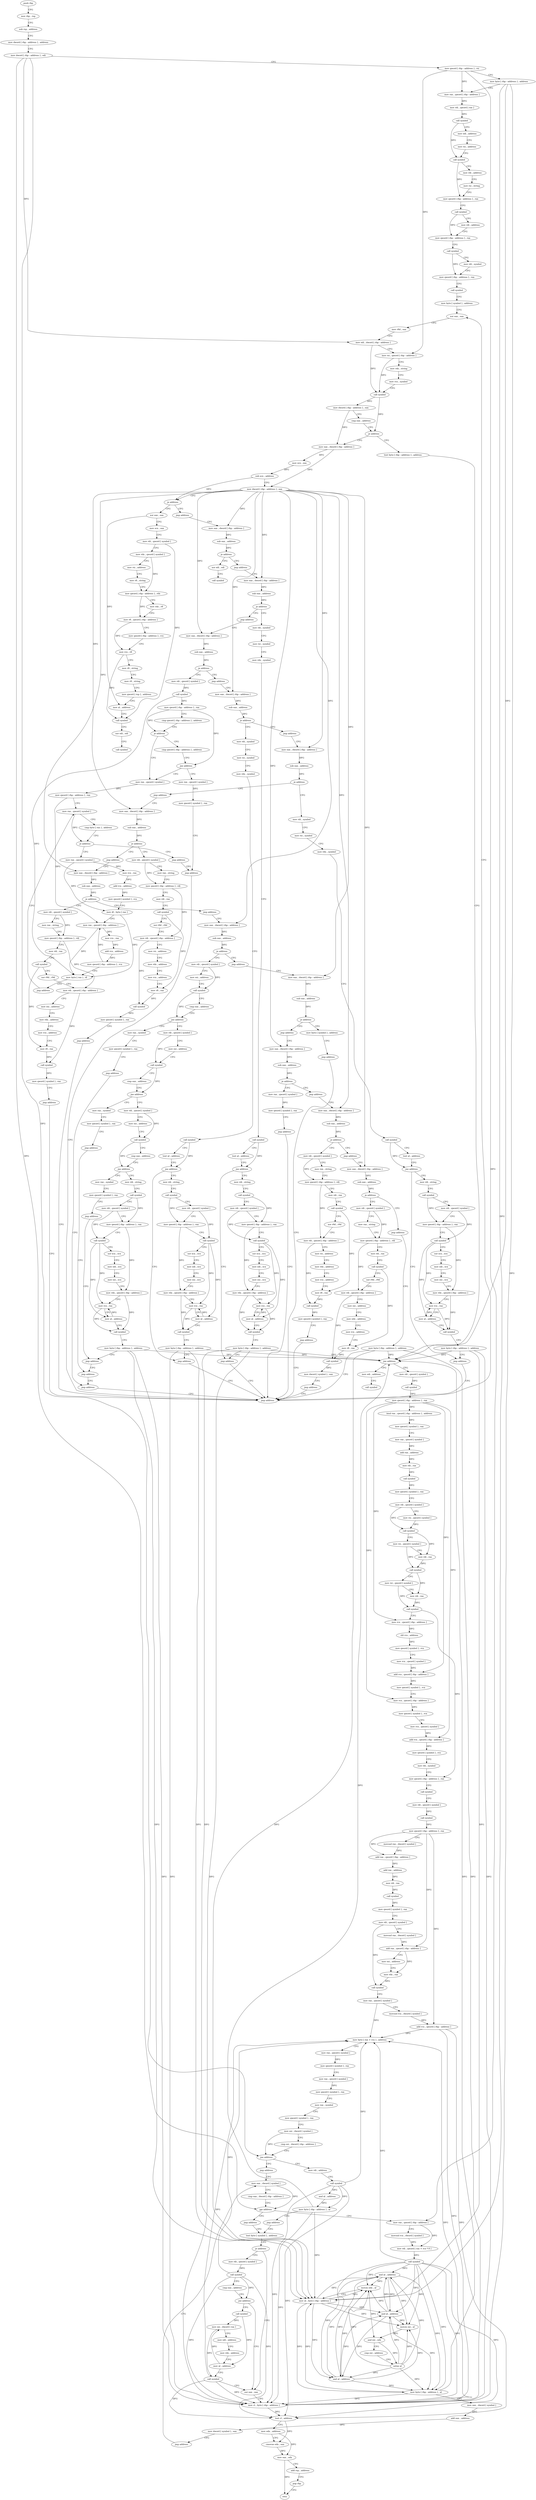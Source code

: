 digraph "func" {
"4202304" [label = "push rbp" ]
"4202305" [label = "mov rbp , rsp" ]
"4202308" [label = "sub rsp , address" ]
"4202315" [label = "mov dword [ rbp - address ] , address" ]
"4202322" [label = "mov dword [ rbp - address ] , edi" ]
"4202325" [label = "mov qword [ rbp - address ] , rsi" ]
"4202329" [label = "mov byte [ rbp - address ] , address" ]
"4202333" [label = "mov rax , qword [ rbp - address ]" ]
"4202337" [label = "mov rdi , qword [ rax ]" ]
"4202340" [label = "call symbol" ]
"4202345" [label = "mov edi , address" ]
"4202350" [label = "mov rsi , address" ]
"4202360" [label = "call symbol" ]
"4202365" [label = "mov rdi , address" ]
"4202375" [label = "mov rsi , string" ]
"4202385" [label = "mov qword [ rbp - address ] , rax" ]
"4202389" [label = "call symbol" ]
"4202394" [label = "mov rdi , address" ]
"4202404" [label = "mov qword [ rbp - address ] , rax" ]
"4202408" [label = "call symbol" ]
"4202413" [label = "mov rdi , symbol" ]
"4202423" [label = "mov qword [ rbp - address ] , rax" ]
"4202427" [label = "call symbol" ]
"4202432" [label = "mov byte [ symbol ] , address" ]
"4202440" [label = "xor eax , eax" ]
"4203907" [label = "test byte [ rbp - address ] , address" ]
"4203911" [label = "jne address" ]
"4203927" [label = "mov rdi , qword [ symbol ]" ]
"4203917" [label = "mov edi , address" ]
"4202489" [label = "mov eax , dword [ rbp - address ]" ]
"4202492" [label = "mov ecx , eax" ]
"4202494" [label = "sub ecx , address" ]
"4202500" [label = "mov dword [ rbp - address ] , eax" ]
"4202503" [label = "je address" ]
"4203789" [label = "xor eax , eax" ]
"4202509" [label = "jmp address" ]
"4203935" [label = "call symbol" ]
"4203940" [label = "mov qword [ rbp - address ] , rax" ]
"4203944" [label = "imul rax , qword [ rbp - address ] , address" ]
"4203952" [label = "mov qword [ symbol ] , rax" ]
"4203960" [label = "mov rax , qword [ symbol ]" ]
"4203968" [label = "add rax , address" ]
"4203974" [label = "mov rdi , rax" ]
"4203977" [label = "call symbol" ]
"4203982" [label = "mov qword [ symbol ] , rax" ]
"4203990" [label = "mov rdi , qword [ symbol ]" ]
"4203998" [label = "mov rsi , qword [ symbol ]" ]
"4204006" [label = "call symbol" ]
"4204011" [label = "mov rsi , qword [ symbol ]" ]
"4204019" [label = "mov rdi , rax" ]
"4204022" [label = "call symbol" ]
"4204027" [label = "mov rsi , qword [ symbol ]" ]
"4204035" [label = "mov rdi , rax" ]
"4204038" [label = "call symbol" ]
"4204043" [label = "mov rcx , qword [ rbp - address ]" ]
"4204047" [label = "shl rcx , address" ]
"4204051" [label = "mov qword [ symbol ] , rcx" ]
"4204059" [label = "mov rcx , qword [ symbol ]" ]
"4204067" [label = "add rcx , qword [ rbp - address ]" ]
"4204071" [label = "mov qword [ symbol ] , rcx" ]
"4204079" [label = "mov rcx , qword [ rbp - address ]" ]
"4204083" [label = "mov qword [ symbol ] , rcx" ]
"4204091" [label = "mov rcx , qword [ symbol ]" ]
"4204099" [label = "add rcx , qword [ rbp - address ]" ]
"4204103" [label = "mov qword [ symbol ] , rcx" ]
"4204111" [label = "mov rdi , symbol" ]
"4204121" [label = "mov qword [ rbp - address ] , rax" ]
"4204128" [label = "call symbol" ]
"4204133" [label = "mov rdi , qword [ symbol ]" ]
"4204141" [label = "call symbol" ]
"4204146" [label = "mov qword [ rbp - address ] , rax" ]
"4204150" [label = "movsxd rax , dword [ symbol ]" ]
"4204158" [label = "add rax , qword [ rbp - address ]" ]
"4204162" [label = "add rax , address" ]
"4204168" [label = "mov rdi , rax" ]
"4204171" [label = "call symbol" ]
"4204176" [label = "mov qword [ symbol ] , rax" ]
"4204184" [label = "mov rdi , qword [ symbol ]" ]
"4204192" [label = "movsxd rax , dword [ symbol ]" ]
"4204200" [label = "add rax , qword [ rbp - address ]" ]
"4204204" [label = "mov esi , address" ]
"4204209" [label = "mov rdx , rax" ]
"4204212" [label = "call symbol" ]
"4204217" [label = "mov rax , qword [ symbol ]" ]
"4204225" [label = "movsxd rcx , dword [ symbol ]" ]
"4204233" [label = "add rcx , qword [ rbp - address ]" ]
"4204237" [label = "mov byte [ rax + rcx ] , address" ]
"4204241" [label = "mov rax , qword [ symbol ]" ]
"4204249" [label = "mov qword [ symbol ] , rax" ]
"4204257" [label = "mov rax , qword [ symbol ]" ]
"4204265" [label = "mov qword [ symbol ] , rax" ]
"4204273" [label = "mov rax , symbol" ]
"4204283" [label = "mov qword [ symbol ] , rax" ]
"4204291" [label = "mov esi , dword [ symbol ]" ]
"4204298" [label = "cmp esi , dword [ rbp - address ]" ]
"4204301" [label = "jne address" ]
"4204332" [label = "jmp address" ]
"4204307" [label = "mov rdi , address" ]
"4203922" [label = "call symbol" ]
"4203791" [label = "mov ecx , eax" ]
"4203793" [label = "mov rdi , qword [ symbol ]" ]
"4203801" [label = "mov rdx , qword [ symbol ]" ]
"4203809" [label = "mov rsi , address" ]
"4203819" [label = "mov r8 , string" ]
"4203829" [label = "mov qword [ rbp - address ] , rdx" ]
"4203836" [label = "mov rdx , r8" ]
"4203839" [label = "mov r8 , qword [ rbp - address ]" ]
"4203846" [label = "mov qword [ rbp - address ] , rcx" ]
"4203853" [label = "mov rcx , r8" ]
"4203856" [label = "mov r8 , string" ]
"4203866" [label = "mov r9 , string" ]
"4203876" [label = "mov qword [ rsp ] , address" ]
"4203884" [label = "mov al , address" ]
"4203886" [label = "call symbol" ]
"4203891" [label = "xor edi , edi" ]
"4203893" [label = "call symbol" ]
"4202514" [label = "mov eax , dword [ rbp - address ]" ]
"4204337" [label = "mov eax , dword [ symbol ]" ]
"4204317" [label = "call symbol" ]
"4204322" [label = "and al , address" ]
"4204324" [label = "mov byte [ rbp - address ] , al" ]
"4204327" [label = "jmp address" ]
"4204427" [label = "test byte [ symbol ] , address" ]
"4202517" [label = "sub eax , address" ]
"4202522" [label = "je address" ]
"4203782" [label = "xor edi , edi" ]
"4202528" [label = "jmp address" ]
"4204344" [label = "cmp eax , dword [ rbp - address ]" ]
"4204347" [label = "jge address" ]
"4204422" [label = "jmp address" ]
"4204353" [label = "mov rax , qword [ rbp - address ]" ]
"4204435" [label = "je address" ]
"4204492" [label = "xor eax , eax" ]
"4204441" [label = "mov rdi , qword [ symbol ]" ]
"4203784" [label = "call symbol" ]
"4202533" [label = "mov eax , dword [ rbp - address ]" ]
"4204357" [label = "movsxd rcx , dword [ symbol ]" ]
"4204365" [label = "mov rdi , qword [ rax + rcx * 8 ]" ]
"4204369" [label = "call symbol" ]
"4204374" [label = "and al , address" ]
"4204376" [label = "movzx edx , al" ]
"4204379" [label = "mov al , byte [ rbp - address ]" ]
"4204382" [label = "and al , address" ]
"4204384" [label = "movzx esi , al" ]
"4204387" [label = "and esi , edx" ]
"4204389" [label = "cmp esi , address" ]
"4204392" [label = "setne al" ]
"4204395" [label = "and al , address" ]
"4204397" [label = "mov byte [ rbp - address ] , al" ]
"4204400" [label = "mov eax , dword [ symbol ]" ]
"4204407" [label = "add eax , address" ]
"4204410" [label = "mov dword [ symbol ] , eax" ]
"4204417" [label = "jmp address" ]
"4204494" [label = "mov cl , byte [ rbp - address ]" ]
"4204497" [label = "test cl , address" ]
"4204500" [label = "mov edx , address" ]
"4204505" [label = "cmovne edx , eax" ]
"4204508" [label = "mov eax , edx" ]
"4204510" [label = "add rsp , address" ]
"4204517" [label = "pop rbp" ]
"4204518" [label = "retn" ]
"4204449" [label = "call symbol" ]
"4204454" [label = "cmp eax , address" ]
"4204457" [label = "jne address" ]
"4204463" [label = "call symbol" ]
"4202536" [label = "sub eax , address" ]
"4202539" [label = "je address" ]
"4202824" [label = "mov rdi , symbol" ]
"4202545" [label = "jmp address" ]
"4204468" [label = "mov esi , dword [ rax ]" ]
"4204470" [label = "mov edi , address" ]
"4204475" [label = "mov rdx , address" ]
"4204485" [label = "mov al , address" ]
"4204487" [label = "call symbol" ]
"4202834" [label = "mov rsi , symbol" ]
"4202844" [label = "mov rdx , symbol" ]
"4202854" [label = "call symbol" ]
"4202859" [label = "test al , address" ]
"4202861" [label = "jne address" ]
"4202923" [label = "jmp address" ]
"4202867" [label = "mov rdi , string" ]
"4202550" [label = "mov eax , dword [ rbp - address ]" ]
"4203902" [label = "jmp address" ]
"4202877" [label = "call symbol" ]
"4202882" [label = "mov rdi , qword [ symbol ]" ]
"4202890" [label = "mov qword [ rbp - address ] , rax" ]
"4202894" [label = "call symbol" ]
"4202899" [label = "xor ecx , ecx" ]
"4202901" [label = "mov edi , ecx" ]
"4202903" [label = "mov esi , ecx" ]
"4202905" [label = "mov rdx , qword [ rbp - address ]" ]
"4202909" [label = "mov rcx , rax" ]
"4202912" [label = "mov al , address" ]
"4202914" [label = "call symbol" ]
"4202919" [label = "mov byte [ rbp - address ] , address" ]
"4202553" [label = "sub eax , address" ]
"4202556" [label = "je address" ]
"4203635" [label = "mov rdi , qword [ symbol ]" ]
"4202562" [label = "jmp address" ]
"4203643" [label = "call symbol" ]
"4203648" [label = "mov qword [ rbp - address ] , rax" ]
"4203652" [label = "cmp qword [ rbp - address ] , address" ]
"4203657" [label = "je address" ]
"4203674" [label = "mov rax , qword [ symbol ]" ]
"4203663" [label = "cmp qword [ rbp - address ] , address" ]
"4202567" [label = "mov eax , dword [ rbp - address ]" ]
"4202442" [label = "mov r8d , eax" ]
"4202445" [label = "mov edi , dword [ rbp - address ]" ]
"4202448" [label = "mov rsi , qword [ rbp - address ]" ]
"4202452" [label = "mov rdx , string" ]
"4202462" [label = "mov rcx , symbol" ]
"4202472" [label = "call symbol" ]
"4202477" [label = "mov dword [ rbp - address ] , eax" ]
"4202480" [label = "cmp eax , address" ]
"4202483" [label = "je address" ]
"4203682" [label = "mov qword [ rbp - address ] , rax" ]
"4203686" [label = "mov rax , qword [ symbol ]" ]
"4203668" [label = "jne address" ]
"4203761" [label = "mov rax , qword [ symbol ]" ]
"4202570" [label = "sub eax , address" ]
"4202573" [label = "je address" ]
"4202928" [label = "mov rdi , symbol" ]
"4202579" [label = "jmp address" ]
"4203756" [label = "jmp address" ]
"4203777" [label = "jmp address" ]
"4203703" [label = "mov rax , qword [ symbol ]" ]
"4203711" [label = "mov rcx , rax" ]
"4203714" [label = "add rcx , address" ]
"4203721" [label = "mov qword [ symbol ] , rcx" ]
"4203729" [label = "mov dl , byte [ rax ]" ]
"4203731" [label = "mov rax , qword [ rbp - address ]" ]
"4203735" [label = "mov rcx , rax" ]
"4203738" [label = "add rcx , address" ]
"4203745" [label = "mov qword [ rbp - address ] , rcx" ]
"4203749" [label = "mov byte [ rax ] , dl" ]
"4203751" [label = "jmp address" ]
"4203769" [label = "mov qword [ symbol ] , rax" ]
"4202938" [label = "mov rsi , symbol" ]
"4202948" [label = "mov rdx , symbol" ]
"4202958" [label = "call symbol" ]
"4202963" [label = "test al , address" ]
"4202965" [label = "jne address" ]
"4203027" [label = "jmp address" ]
"4202971" [label = "mov rdi , string" ]
"4202584" [label = "mov eax , dword [ rbp - address ]" ]
"4203694" [label = "cmp byte [ rax ] , address" ]
"4203697" [label = "je address" ]
"4202981" [label = "call symbol" ]
"4202986" [label = "mov rdi , qword [ symbol ]" ]
"4202994" [label = "mov qword [ rbp - address ] , rax" ]
"4202998" [label = "call symbol" ]
"4203003" [label = "xor ecx , ecx" ]
"4203005" [label = "mov edi , ecx" ]
"4203007" [label = "mov esi , ecx" ]
"4203009" [label = "mov rdx , qword [ rbp - address ]" ]
"4203013" [label = "mov rcx , rax" ]
"4203016" [label = "mov al , address" ]
"4203018" [label = "call symbol" ]
"4203023" [label = "mov byte [ rbp - address ] , address" ]
"4202587" [label = "sub eax , address" ]
"4202590" [label = "je address" ]
"4202720" [label = "mov rdi , symbol" ]
"4202596" [label = "jmp address" ]
"4202730" [label = "mov rsi , symbol" ]
"4202740" [label = "mov rdx , symbol" ]
"4202750" [label = "call symbol" ]
"4202755" [label = "test al , address" ]
"4202757" [label = "jne address" ]
"4202819" [label = "jmp address" ]
"4202763" [label = "mov rdi , string" ]
"4202601" [label = "mov eax , dword [ rbp - address ]" ]
"4202773" [label = "call symbol" ]
"4202778" [label = "mov rdi , qword [ symbol ]" ]
"4202786" [label = "mov qword [ rbp - address ] , rax" ]
"4202790" [label = "call symbol" ]
"4202795" [label = "xor ecx , ecx" ]
"4202797" [label = "mov edi , ecx" ]
"4202799" [label = "mov esi , ecx" ]
"4202801" [label = "mov rdx , qword [ rbp - address ]" ]
"4202805" [label = "mov rcx , rax" ]
"4202808" [label = "mov al , address" ]
"4202810" [label = "call symbol" ]
"4202815" [label = "mov byte [ rbp - address ] , address" ]
"4202604" [label = "sub eax , address" ]
"4202607" [label = "je address" ]
"4203120" [label = "mov rdi , qword [ symbol ]" ]
"4202613" [label = "jmp address" ]
"4203128" [label = "mov rax , string" ]
"4203138" [label = "mov qword [ rbp - address ] , rdi" ]
"4203142" [label = "mov rdi , rax" ]
"4203145" [label = "call symbol" ]
"4203150" [label = "xor r9d , r9d" ]
"4203153" [label = "mov rdi , qword [ rbp - address ]" ]
"4203157" [label = "mov rsi , address" ]
"4203167" [label = "mov rdx , address" ]
"4203177" [label = "mov rcx , address" ]
"4203187" [label = "mov r8 , rax" ]
"4203190" [label = "call symbol" ]
"4203195" [label = "mov qword [ symbol ] , rax" ]
"4203203" [label = "jmp address" ]
"4202618" [label = "mov eax , dword [ rbp - address ]" ]
"4202621" [label = "sub eax , address" ]
"4202624" [label = "je address" ]
"4203221" [label = "mov rdi , qword [ symbol ]" ]
"4202630" [label = "jmp address" ]
"4203229" [label = "mov rax , string" ]
"4203239" [label = "mov qword [ rbp - address ] , rdi" ]
"4203243" [label = "mov rdi , rax" ]
"4203246" [label = "call symbol" ]
"4203251" [label = "xor r9d , r9d" ]
"4203254" [label = "mov rdi , qword [ rbp - address ]" ]
"4203258" [label = "mov esi , address" ]
"4203263" [label = "mov rdx , address" ]
"4203273" [label = "mov rcx , address" ]
"4203283" [label = "mov r8 , rax" ]
"4203286" [label = "call symbol" ]
"4203291" [label = "mov qword [ symbol ] , rax" ]
"4203299" [label = "jmp address" ]
"4202635" [label = "mov eax , dword [ rbp - address ]" ]
"4202638" [label = "sub eax , address" ]
"4202641" [label = "je address" ]
"4203408" [label = "mov rdi , qword [ symbol ]" ]
"4202647" [label = "jmp address" ]
"4203416" [label = "mov esi , address" ]
"4203421" [label = "call symbol" ]
"4203426" [label = "cmp eax , address" ]
"4203429" [label = "jne address" ]
"4203458" [label = "mov rdi , qword [ symbol ]" ]
"4203435" [label = "mov rax , symbol" ]
"4202652" [label = "mov eax , dword [ rbp - address ]" ]
"4203466" [label = "mov esi , address" ]
"4203471" [label = "call symbol" ]
"4203476" [label = "cmp eax , address" ]
"4203479" [label = "jne address" ]
"4203508" [label = "mov rdi , qword [ symbol ]" ]
"4203485" [label = "mov rax , symbol" ]
"4203445" [label = "mov qword [ symbol ] , rax" ]
"4203453" [label = "jmp address" ]
"4203630" [label = "jmp address" ]
"4202655" [label = "sub eax , address" ]
"4202658" [label = "je address" ]
"4203208" [label = "mov byte [ symbol ] , address" ]
"4202664" [label = "jmp address" ]
"4203516" [label = "mov esi , address" ]
"4203521" [label = "call symbol" ]
"4203526" [label = "cmp eax , address" ]
"4203529" [label = "jne address" ]
"4203558" [label = "mov rdi , string" ]
"4203535" [label = "mov rax , symbol" ]
"4203495" [label = "mov qword [ symbol ] , rax" ]
"4203503" [label = "jmp address" ]
"4203625" [label = "jmp address" ]
"4203216" [label = "jmp address" ]
"4202669" [label = "mov eax , dword [ rbp - address ]" ]
"4203568" [label = "call symbol" ]
"4203573" [label = "mov rdi , qword [ symbol ]" ]
"4203581" [label = "mov qword [ rbp - address ] , rax" ]
"4203588" [label = "call symbol" ]
"4203593" [label = "xor ecx , ecx" ]
"4203595" [label = "mov edi , ecx" ]
"4203597" [label = "mov esi , ecx" ]
"4203599" [label = "mov rdx , qword [ rbp - address ]" ]
"4203606" [label = "mov rcx , rax" ]
"4203609" [label = "mov al , address" ]
"4203611" [label = "call symbol" ]
"4203616" [label = "mov byte [ rbp - address ] , address" ]
"4203620" [label = "jmp address" ]
"4203545" [label = "mov qword [ symbol ] , rax" ]
"4203553" [label = "jmp address" ]
"4202672" [label = "sub eax , address" ]
"4202675" [label = "je address" ]
"4203304" [label = "mov rax , qword [ symbol ]" ]
"4202681" [label = "jmp address" ]
"4203312" [label = "mov qword [ symbol ] , rax" ]
"4203320" [label = "jmp address" ]
"4202686" [label = "mov eax , dword [ rbp - address ]" ]
"4202689" [label = "sub eax , address" ]
"4202692" [label = "je address" ]
"4203032" [label = "mov rdi , qword [ symbol ]" ]
"4202698" [label = "jmp address" ]
"4203040" [label = "mov rax , string" ]
"4203050" [label = "mov qword [ rbp - address ] , rdi" ]
"4203054" [label = "mov rdi , rax" ]
"4203057" [label = "call symbol" ]
"4203062" [label = "xor r9d , r9d" ]
"4203065" [label = "mov rdi , qword [ rbp - address ]" ]
"4203069" [label = "mov rsi , address" ]
"4203079" [label = "mov rdx , address" ]
"4203089" [label = "mov rcx , address" ]
"4203099" [label = "mov r8 , rax" ]
"4203102" [label = "call symbol" ]
"4203107" [label = "mov qword [ symbol ] , rax" ]
"4203115" [label = "jmp address" ]
"4202703" [label = "mov eax , dword [ rbp - address ]" ]
"4202706" [label = "sub eax , address" ]
"4202709" [label = "je address" ]
"4203325" [label = "mov rdi , qword [ symbol ]" ]
"4202715" [label = "jmp address" ]
"4203333" [label = "mov rax , string" ]
"4203343" [label = "mov qword [ rbp - address ] , rdi" ]
"4203350" [label = "mov rdi , rax" ]
"4203353" [label = "call symbol" ]
"4203358" [label = "xor r9d , r9d" ]
"4203361" [label = "mov rdi , qword [ rbp - address ]" ]
"4203368" [label = "mov esi , address" ]
"4203373" [label = "mov edx , address" ]
"4203378" [label = "mov rcx , address" ]
"4203388" [label = "mov r8 , rax" ]
"4203391" [label = "call symbol" ]
"4203396" [label = "mov dword [ symbol ] , eax" ]
"4203403" [label = "jmp address" ]
"4203898" [label = "mov byte [ rbp - address ] , address" ]
"4202304" -> "4202305" [ label = "CFG" ]
"4202305" -> "4202308" [ label = "CFG" ]
"4202308" -> "4202315" [ label = "CFG" ]
"4202315" -> "4202322" [ label = "CFG" ]
"4202322" -> "4202325" [ label = "CFG" ]
"4202322" -> "4202445" [ label = "DFG" ]
"4202322" -> "4204301" [ label = "DFG" ]
"4202322" -> "4204347" [ label = "DFG" ]
"4202325" -> "4202329" [ label = "CFG" ]
"4202325" -> "4202333" [ label = "DFG" ]
"4202325" -> "4202448" [ label = "DFG" ]
"4202325" -> "4204353" [ label = "DFG" ]
"4202329" -> "4202333" [ label = "CFG" ]
"4202329" -> "4203911" [ label = "DFG" ]
"4202329" -> "4204379" [ label = "DFG" ]
"4202329" -> "4204494" [ label = "DFG" ]
"4202333" -> "4202337" [ label = "DFG" ]
"4202337" -> "4202340" [ label = "DFG" ]
"4202340" -> "4202345" [ label = "CFG" ]
"4202340" -> "4202360" [ label = "DFG" ]
"4202345" -> "4202350" [ label = "CFG" ]
"4202350" -> "4202360" [ label = "CFG" ]
"4202360" -> "4202365" [ label = "CFG" ]
"4202360" -> "4202385" [ label = "DFG" ]
"4202365" -> "4202375" [ label = "CFG" ]
"4202375" -> "4202385" [ label = "CFG" ]
"4202385" -> "4202389" [ label = "CFG" ]
"4202389" -> "4202394" [ label = "CFG" ]
"4202389" -> "4202404" [ label = "DFG" ]
"4202394" -> "4202404" [ label = "CFG" ]
"4202404" -> "4202408" [ label = "CFG" ]
"4202408" -> "4202413" [ label = "CFG" ]
"4202408" -> "4202423" [ label = "DFG" ]
"4202413" -> "4202423" [ label = "CFG" ]
"4202423" -> "4202427" [ label = "CFG" ]
"4202427" -> "4202432" [ label = "CFG" ]
"4202432" -> "4202440" [ label = "CFG" ]
"4202440" -> "4202442" [ label = "CFG" ]
"4203907" -> "4203911" [ label = "CFG" ]
"4203911" -> "4203927" [ label = "CFG" ]
"4203911" -> "4203917" [ label = "CFG" ]
"4203927" -> "4203935" [ label = "DFG" ]
"4203917" -> "4203922" [ label = "CFG" ]
"4202489" -> "4202492" [ label = "DFG" ]
"4202489" -> "4202500" [ label = "DFG" ]
"4202492" -> "4202494" [ label = "DFG" ]
"4202494" -> "4202500" [ label = "CFG" ]
"4202494" -> "4202503" [ label = "DFG" ]
"4202500" -> "4202503" [ label = "CFG" ]
"4202500" -> "4202514" [ label = "DFG" ]
"4202500" -> "4202533" [ label = "DFG" ]
"4202500" -> "4202550" [ label = "DFG" ]
"4202500" -> "4202567" [ label = "DFG" ]
"4202500" -> "4202584" [ label = "DFG" ]
"4202500" -> "4202601" [ label = "DFG" ]
"4202500" -> "4202618" [ label = "DFG" ]
"4202500" -> "4202635" [ label = "DFG" ]
"4202500" -> "4202652" [ label = "DFG" ]
"4202500" -> "4202669" [ label = "DFG" ]
"4202500" -> "4202686" [ label = "DFG" ]
"4202500" -> "4202703" [ label = "DFG" ]
"4202503" -> "4203789" [ label = "CFG" ]
"4202503" -> "4202509" [ label = "CFG" ]
"4203789" -> "4203791" [ label = "CFG" ]
"4203789" -> "4203884" [ label = "DFG" ]
"4202509" -> "4202514" [ label = "CFG" ]
"4203935" -> "4203940" [ label = "DFG" ]
"4203940" -> "4203944" [ label = "DFG" ]
"4203940" -> "4204043" [ label = "DFG" ]
"4203940" -> "4204067" [ label = "DFG" ]
"4203940" -> "4204079" [ label = "DFG" ]
"4203940" -> "4204099" [ label = "DFG" ]
"4203944" -> "4203952" [ label = "DFG" ]
"4203952" -> "4203960" [ label = "CFG" ]
"4203960" -> "4203968" [ label = "DFG" ]
"4203968" -> "4203974" [ label = "DFG" ]
"4203974" -> "4203977" [ label = "DFG" ]
"4203977" -> "4203982" [ label = "DFG" ]
"4203982" -> "4203990" [ label = "CFG" ]
"4203990" -> "4203998" [ label = "CFG" ]
"4203990" -> "4204006" [ label = "DFG" ]
"4203998" -> "4204006" [ label = "DFG" ]
"4204006" -> "4204011" [ label = "CFG" ]
"4204006" -> "4204019" [ label = "DFG" ]
"4204011" -> "4204019" [ label = "CFG" ]
"4204011" -> "4204022" [ label = "DFG" ]
"4204019" -> "4204022" [ label = "DFG" ]
"4204022" -> "4204027" [ label = "CFG" ]
"4204022" -> "4204035" [ label = "DFG" ]
"4204027" -> "4204035" [ label = "CFG" ]
"4204027" -> "4204038" [ label = "DFG" ]
"4204035" -> "4204038" [ label = "DFG" ]
"4204038" -> "4204043" [ label = "CFG" ]
"4204038" -> "4204121" [ label = "DFG" ]
"4204043" -> "4204047" [ label = "DFG" ]
"4204047" -> "4204051" [ label = "DFG" ]
"4204051" -> "4204059" [ label = "CFG" ]
"4204059" -> "4204067" [ label = "DFG" ]
"4204067" -> "4204071" [ label = "DFG" ]
"4204071" -> "4204079" [ label = "CFG" ]
"4204079" -> "4204083" [ label = "DFG" ]
"4204083" -> "4204091" [ label = "CFG" ]
"4204091" -> "4204099" [ label = "DFG" ]
"4204099" -> "4204103" [ label = "DFG" ]
"4204103" -> "4204111" [ label = "CFG" ]
"4204111" -> "4204121" [ label = "CFG" ]
"4204121" -> "4204128" [ label = "CFG" ]
"4204128" -> "4204133" [ label = "CFG" ]
"4204133" -> "4204141" [ label = "DFG" ]
"4204141" -> "4204146" [ label = "DFG" ]
"4204146" -> "4204150" [ label = "CFG" ]
"4204146" -> "4204158" [ label = "DFG" ]
"4204146" -> "4204200" [ label = "DFG" ]
"4204146" -> "4204233" [ label = "DFG" ]
"4204150" -> "4204158" [ label = "DFG" ]
"4204158" -> "4204162" [ label = "DFG" ]
"4204162" -> "4204168" [ label = "DFG" ]
"4204168" -> "4204171" [ label = "DFG" ]
"4204171" -> "4204176" [ label = "DFG" ]
"4204176" -> "4204184" [ label = "CFG" ]
"4204184" -> "4204192" [ label = "CFG" ]
"4204184" -> "4204212" [ label = "DFG" ]
"4204192" -> "4204200" [ label = "DFG" ]
"4204200" -> "4204204" [ label = "CFG" ]
"4204200" -> "4204209" [ label = "DFG" ]
"4204204" -> "4204209" [ label = "CFG" ]
"4204209" -> "4204212" [ label = "DFG" ]
"4204212" -> "4204217" [ label = "CFG" ]
"4204217" -> "4204225" [ label = "CFG" ]
"4204217" -> "4204237" [ label = "DFG" ]
"4204225" -> "4204233" [ label = "DFG" ]
"4204233" -> "4204237" [ label = "DFG" ]
"4204233" -> "4204494" [ label = "DFG" ]
"4204233" -> "4204497" [ label = "DFG" ]
"4204237" -> "4204241" [ label = "CFG" ]
"4204241" -> "4204249" [ label = "DFG" ]
"4204249" -> "4204257" [ label = "CFG" ]
"4204257" -> "4204265" [ label = "DFG" ]
"4204265" -> "4204273" [ label = "CFG" ]
"4204273" -> "4204283" [ label = "CFG" ]
"4204283" -> "4204291" [ label = "CFG" ]
"4204291" -> "4204298" [ label = "CFG" ]
"4204291" -> "4204301" [ label = "DFG" ]
"4204298" -> "4204301" [ label = "CFG" ]
"4204301" -> "4204332" [ label = "CFG" ]
"4204301" -> "4204307" [ label = "CFG" ]
"4204332" -> "4204337" [ label = "CFG" ]
"4204307" -> "4204317" [ label = "CFG" ]
"4203791" -> "4203793" [ label = "CFG" ]
"4203793" -> "4203801" [ label = "CFG" ]
"4203793" -> "4203886" [ label = "DFG" ]
"4203801" -> "4203809" [ label = "CFG" ]
"4203801" -> "4203829" [ label = "DFG" ]
"4203809" -> "4203819" [ label = "CFG" ]
"4203819" -> "4203829" [ label = "CFG" ]
"4203829" -> "4203836" [ label = "CFG" ]
"4203829" -> "4203839" [ label = "DFG" ]
"4203836" -> "4203839" [ label = "CFG" ]
"4203839" -> "4203846" [ label = "CFG" ]
"4203839" -> "4203853" [ label = "DFG" ]
"4203846" -> "4203853" [ label = "CFG" ]
"4203853" -> "4203856" [ label = "CFG" ]
"4203853" -> "4203886" [ label = "DFG" ]
"4203856" -> "4203866" [ label = "CFG" ]
"4203866" -> "4203876" [ label = "CFG" ]
"4203876" -> "4203884" [ label = "CFG" ]
"4203884" -> "4203886" [ label = "CFG" ]
"4203886" -> "4203891" [ label = "CFG" ]
"4203891" -> "4203893" [ label = "CFG" ]
"4202514" -> "4202517" [ label = "DFG" ]
"4204337" -> "4204344" [ label = "CFG" ]
"4204337" -> "4204347" [ label = "DFG" ]
"4204317" -> "4204322" [ label = "DFG" ]
"4204317" -> "4204237" [ label = "DFG" ]
"4204317" -> "4204324" [ label = "DFG" ]
"4204317" -> "4204494" [ label = "DFG" ]
"4204317" -> "4204497" [ label = "DFG" ]
"4204322" -> "4204324" [ label = "DFG" ]
"4204324" -> "4204327" [ label = "CFG" ]
"4204324" -> "4203911" [ label = "DFG" ]
"4204324" -> "4204379" [ label = "DFG" ]
"4204324" -> "4204494" [ label = "DFG" ]
"4204327" -> "4204427" [ label = "CFG" ]
"4204427" -> "4204435" [ label = "CFG" ]
"4202517" -> "4202522" [ label = "DFG" ]
"4202522" -> "4203782" [ label = "CFG" ]
"4202522" -> "4202528" [ label = "CFG" ]
"4203782" -> "4203784" [ label = "CFG" ]
"4202528" -> "4202533" [ label = "CFG" ]
"4204344" -> "4204347" [ label = "CFG" ]
"4204347" -> "4204422" [ label = "CFG" ]
"4204347" -> "4204353" [ label = "CFG" ]
"4204422" -> "4204427" [ label = "CFG" ]
"4204353" -> "4204357" [ label = "CFG" ]
"4204353" -> "4204365" [ label = "DFG" ]
"4204435" -> "4204492" [ label = "CFG" ]
"4204435" -> "4204441" [ label = "CFG" ]
"4204492" -> "4204494" [ label = "CFG" ]
"4204441" -> "4204449" [ label = "DFG" ]
"4202533" -> "4202536" [ label = "DFG" ]
"4204357" -> "4204365" [ label = "DFG" ]
"4204365" -> "4204369" [ label = "DFG" ]
"4204369" -> "4204374" [ label = "DFG" ]
"4204369" -> "4204237" [ label = "DFG" ]
"4204369" -> "4204376" [ label = "DFG" ]
"4204369" -> "4204382" [ label = "DFG" ]
"4204369" -> "4204384" [ label = "DFG" ]
"4204369" -> "4204395" [ label = "DFG" ]
"4204369" -> "4204397" [ label = "DFG" ]
"4204369" -> "4204494" [ label = "DFG" ]
"4204369" -> "4204497" [ label = "DFG" ]
"4204374" -> "4204376" [ label = "DFG" ]
"4204374" -> "4204382" [ label = "DFG" ]
"4204374" -> "4204384" [ label = "DFG" ]
"4204374" -> "4204395" [ label = "DFG" ]
"4204374" -> "4204397" [ label = "DFG" ]
"4204376" -> "4204379" [ label = "CFG" ]
"4204376" -> "4204387" [ label = "DFG" ]
"4204379" -> "4204382" [ label = "DFG" ]
"4204379" -> "4204374" [ label = "DFG" ]
"4204379" -> "4204376" [ label = "DFG" ]
"4204379" -> "4204384" [ label = "DFG" ]
"4204379" -> "4204395" [ label = "DFG" ]
"4204379" -> "4204397" [ label = "DFG" ]
"4204382" -> "4204384" [ label = "DFG" ]
"4204382" -> "4204374" [ label = "DFG" ]
"4204382" -> "4204376" [ label = "DFG" ]
"4204382" -> "4204395" [ label = "DFG" ]
"4204382" -> "4204397" [ label = "DFG" ]
"4204384" -> "4204387" [ label = "DFG" ]
"4204387" -> "4204389" [ label = "CFG" ]
"4204387" -> "4204392" [ label = "DFG" ]
"4204389" -> "4204392" [ label = "CFG" ]
"4204392" -> "4204395" [ label = "DFG" ]
"4204392" -> "4204374" [ label = "DFG" ]
"4204392" -> "4204376" [ label = "DFG" ]
"4204392" -> "4204382" [ label = "DFG" ]
"4204392" -> "4204384" [ label = "DFG" ]
"4204392" -> "4204397" [ label = "DFG" ]
"4204395" -> "4204397" [ label = "DFG" ]
"4204395" -> "4204374" [ label = "DFG" ]
"4204395" -> "4204376" [ label = "DFG" ]
"4204395" -> "4204382" [ label = "DFG" ]
"4204395" -> "4204384" [ label = "DFG" ]
"4204397" -> "4204400" [ label = "CFG" ]
"4204397" -> "4203911" [ label = "DFG" ]
"4204397" -> "4204379" [ label = "DFG" ]
"4204397" -> "4204494" [ label = "DFG" ]
"4204400" -> "4204407" [ label = "DFG" ]
"4204407" -> "4204410" [ label = "DFG" ]
"4204410" -> "4204417" [ label = "CFG" ]
"4204417" -> "4204337" [ label = "CFG" ]
"4204494" -> "4204497" [ label = "DFG" ]
"4204494" -> "4204237" [ label = "DFG" ]
"4204497" -> "4204500" [ label = "CFG" ]
"4204497" -> "4204505" [ label = "DFG" ]
"4204500" -> "4204505" [ label = "CFG" ]
"4204500" -> "4204508" [ label = "DFG" ]
"4204505" -> "4204508" [ label = "DFG" ]
"4204508" -> "4204510" [ label = "CFG" ]
"4204508" -> "4204518" [ label = "DFG" ]
"4204510" -> "4204517" [ label = "CFG" ]
"4204517" -> "4204518" [ label = "CFG" ]
"4204449" -> "4204454" [ label = "CFG" ]
"4204449" -> "4204237" [ label = "DFG" ]
"4204449" -> "4204497" [ label = "DFG" ]
"4204449" -> "4204457" [ label = "DFG" ]
"4204449" -> "4204494" [ label = "DFG" ]
"4204454" -> "4204457" [ label = "CFG" ]
"4204457" -> "4204492" [ label = "CFG" ]
"4204457" -> "4204463" [ label = "CFG" ]
"4204463" -> "4204468" [ label = "DFG" ]
"4204463" -> "4204485" [ label = "DFG" ]
"4202536" -> "4202539" [ label = "DFG" ]
"4202539" -> "4202824" [ label = "CFG" ]
"4202539" -> "4202545" [ label = "CFG" ]
"4202824" -> "4202834" [ label = "CFG" ]
"4202545" -> "4202550" [ label = "CFG" ]
"4204468" -> "4204470" [ label = "CFG" ]
"4204468" -> "4204487" [ label = "DFG" ]
"4204470" -> "4204475" [ label = "CFG" ]
"4204475" -> "4204485" [ label = "CFG" ]
"4204485" -> "4204487" [ label = "CFG" ]
"4204485" -> "4204468" [ label = "DFG" ]
"4204487" -> "4204492" [ label = "CFG" ]
"4204487" -> "4204237" [ label = "DFG" ]
"4204487" -> "4204497" [ label = "DFG" ]
"4204487" -> "4204494" [ label = "DFG" ]
"4202834" -> "4202844" [ label = "CFG" ]
"4202844" -> "4202854" [ label = "CFG" ]
"4202854" -> "4202859" [ label = "CFG" ]
"4202854" -> "4202861" [ label = "DFG" ]
"4202859" -> "4202861" [ label = "CFG" ]
"4202861" -> "4202923" [ label = "CFG" ]
"4202861" -> "4202867" [ label = "CFG" ]
"4202923" -> "4203902" [ label = "CFG" ]
"4202867" -> "4202877" [ label = "CFG" ]
"4202550" -> "4202553" [ label = "DFG" ]
"4203902" -> "4202440" [ label = "CFG" ]
"4202877" -> "4202882" [ label = "CFG" ]
"4202877" -> "4202890" [ label = "DFG" ]
"4202882" -> "4202890" [ label = "CFG" ]
"4202882" -> "4202894" [ label = "DFG" ]
"4202890" -> "4202894" [ label = "CFG" ]
"4202890" -> "4202905" [ label = "DFG" ]
"4202894" -> "4202899" [ label = "CFG" ]
"4202894" -> "4202909" [ label = "DFG" ]
"4202894" -> "4202912" [ label = "DFG" ]
"4202899" -> "4202901" [ label = "CFG" ]
"4202901" -> "4202903" [ label = "CFG" ]
"4202903" -> "4202905" [ label = "CFG" ]
"4202905" -> "4202909" [ label = "CFG" ]
"4202905" -> "4202914" [ label = "DFG" ]
"4202909" -> "4202912" [ label = "CFG" ]
"4202909" -> "4202914" [ label = "DFG" ]
"4202912" -> "4202914" [ label = "CFG" ]
"4202912" -> "4202909" [ label = "DFG" ]
"4202914" -> "4202919" [ label = "CFG" ]
"4202919" -> "4202923" [ label = "CFG" ]
"4202919" -> "4203911" [ label = "DFG" ]
"4202919" -> "4204379" [ label = "DFG" ]
"4202919" -> "4204494" [ label = "DFG" ]
"4202553" -> "4202556" [ label = "DFG" ]
"4202556" -> "4203635" [ label = "CFG" ]
"4202556" -> "4202562" [ label = "CFG" ]
"4203635" -> "4203643" [ label = "DFG" ]
"4202562" -> "4202567" [ label = "CFG" ]
"4203643" -> "4203648" [ label = "DFG" ]
"4203643" -> "4203749" [ label = "DFG" ]
"4203648" -> "4203652" [ label = "CFG" ]
"4203648" -> "4203657" [ label = "DFG" ]
"4203648" -> "4203668" [ label = "DFG" ]
"4203652" -> "4203657" [ label = "CFG" ]
"4203657" -> "4203674" [ label = "CFG" ]
"4203657" -> "4203663" [ label = "CFG" ]
"4203674" -> "4203682" [ label = "DFG" ]
"4203663" -> "4203668" [ label = "CFG" ]
"4202567" -> "4202570" [ label = "DFG" ]
"4202442" -> "4202445" [ label = "CFG" ]
"4202445" -> "4202448" [ label = "CFG" ]
"4202445" -> "4202472" [ label = "DFG" ]
"4202448" -> "4202452" [ label = "CFG" ]
"4202448" -> "4202472" [ label = "DFG" ]
"4202452" -> "4202462" [ label = "CFG" ]
"4202462" -> "4202472" [ label = "CFG" ]
"4202472" -> "4202477" [ label = "DFG" ]
"4202472" -> "4202483" [ label = "DFG" ]
"4202477" -> "4202480" [ label = "CFG" ]
"4202477" -> "4202489" [ label = "DFG" ]
"4202480" -> "4202483" [ label = "CFG" ]
"4202483" -> "4203907" [ label = "CFG" ]
"4202483" -> "4202489" [ label = "CFG" ]
"4203682" -> "4203686" [ label = "CFG" ]
"4203682" -> "4203731" [ label = "DFG" ]
"4203686" -> "4203694" [ label = "CFG" ]
"4203686" -> "4203697" [ label = "DFG" ]
"4203668" -> "4203761" [ label = "CFG" ]
"4203668" -> "4203674" [ label = "CFG" ]
"4203761" -> "4203769" [ label = "DFG" ]
"4202570" -> "4202573" [ label = "DFG" ]
"4202573" -> "4202928" [ label = "CFG" ]
"4202573" -> "4202579" [ label = "CFG" ]
"4202928" -> "4202938" [ label = "CFG" ]
"4202579" -> "4202584" [ label = "CFG" ]
"4203756" -> "4203777" [ label = "CFG" ]
"4203777" -> "4203902" [ label = "CFG" ]
"4203703" -> "4203711" [ label = "DFG" ]
"4203703" -> "4203729" [ label = "DFG" ]
"4203711" -> "4203714" [ label = "DFG" ]
"4203714" -> "4203721" [ label = "DFG" ]
"4203721" -> "4203729" [ label = "CFG" ]
"4203729" -> "4203731" [ label = "CFG" ]
"4203729" -> "4203749" [ label = "DFG" ]
"4203731" -> "4203735" [ label = "DFG" ]
"4203731" -> "4203749" [ label = "DFG" ]
"4203735" -> "4203738" [ label = "DFG" ]
"4203738" -> "4203745" [ label = "DFG" ]
"4203745" -> "4203749" [ label = "CFG" ]
"4203745" -> "4203731" [ label = "DFG" ]
"4203749" -> "4203751" [ label = "CFG" ]
"4203751" -> "4203686" [ label = "CFG" ]
"4203769" -> "4203777" [ label = "CFG" ]
"4202938" -> "4202948" [ label = "CFG" ]
"4202948" -> "4202958" [ label = "CFG" ]
"4202958" -> "4202963" [ label = "CFG" ]
"4202958" -> "4202965" [ label = "DFG" ]
"4202963" -> "4202965" [ label = "CFG" ]
"4202965" -> "4203027" [ label = "CFG" ]
"4202965" -> "4202971" [ label = "CFG" ]
"4203027" -> "4203902" [ label = "CFG" ]
"4202971" -> "4202981" [ label = "CFG" ]
"4202584" -> "4202587" [ label = "DFG" ]
"4203694" -> "4203697" [ label = "CFG" ]
"4203697" -> "4203756" [ label = "CFG" ]
"4203697" -> "4203703" [ label = "CFG" ]
"4202981" -> "4202986" [ label = "CFG" ]
"4202981" -> "4202994" [ label = "DFG" ]
"4202986" -> "4202994" [ label = "CFG" ]
"4202986" -> "4202998" [ label = "DFG" ]
"4202994" -> "4202998" [ label = "CFG" ]
"4202994" -> "4203009" [ label = "DFG" ]
"4202998" -> "4203003" [ label = "CFG" ]
"4202998" -> "4203013" [ label = "DFG" ]
"4202998" -> "4203016" [ label = "DFG" ]
"4203003" -> "4203005" [ label = "CFG" ]
"4203005" -> "4203007" [ label = "CFG" ]
"4203007" -> "4203009" [ label = "CFG" ]
"4203009" -> "4203013" [ label = "CFG" ]
"4203009" -> "4203018" [ label = "DFG" ]
"4203013" -> "4203016" [ label = "CFG" ]
"4203013" -> "4203018" [ label = "DFG" ]
"4203016" -> "4203018" [ label = "CFG" ]
"4203016" -> "4203013" [ label = "DFG" ]
"4203018" -> "4203023" [ label = "CFG" ]
"4203023" -> "4203027" [ label = "CFG" ]
"4203023" -> "4203911" [ label = "DFG" ]
"4203023" -> "4204379" [ label = "DFG" ]
"4203023" -> "4204494" [ label = "DFG" ]
"4202587" -> "4202590" [ label = "DFG" ]
"4202590" -> "4202720" [ label = "CFG" ]
"4202590" -> "4202596" [ label = "CFG" ]
"4202720" -> "4202730" [ label = "CFG" ]
"4202596" -> "4202601" [ label = "CFG" ]
"4202730" -> "4202740" [ label = "CFG" ]
"4202740" -> "4202750" [ label = "CFG" ]
"4202750" -> "4202755" [ label = "CFG" ]
"4202750" -> "4202757" [ label = "DFG" ]
"4202755" -> "4202757" [ label = "CFG" ]
"4202757" -> "4202819" [ label = "CFG" ]
"4202757" -> "4202763" [ label = "CFG" ]
"4202819" -> "4203902" [ label = "CFG" ]
"4202763" -> "4202773" [ label = "CFG" ]
"4202601" -> "4202604" [ label = "DFG" ]
"4202773" -> "4202778" [ label = "CFG" ]
"4202773" -> "4202786" [ label = "DFG" ]
"4202778" -> "4202786" [ label = "CFG" ]
"4202778" -> "4202790" [ label = "DFG" ]
"4202786" -> "4202790" [ label = "CFG" ]
"4202786" -> "4202801" [ label = "DFG" ]
"4202790" -> "4202795" [ label = "CFG" ]
"4202790" -> "4202805" [ label = "DFG" ]
"4202790" -> "4202808" [ label = "DFG" ]
"4202795" -> "4202797" [ label = "CFG" ]
"4202797" -> "4202799" [ label = "CFG" ]
"4202799" -> "4202801" [ label = "CFG" ]
"4202801" -> "4202805" [ label = "CFG" ]
"4202801" -> "4202810" [ label = "DFG" ]
"4202805" -> "4202808" [ label = "CFG" ]
"4202805" -> "4202810" [ label = "DFG" ]
"4202808" -> "4202810" [ label = "CFG" ]
"4202808" -> "4202805" [ label = "DFG" ]
"4202810" -> "4202815" [ label = "CFG" ]
"4202815" -> "4202819" [ label = "CFG" ]
"4202815" -> "4203911" [ label = "DFG" ]
"4202815" -> "4204379" [ label = "DFG" ]
"4202815" -> "4204494" [ label = "DFG" ]
"4202604" -> "4202607" [ label = "DFG" ]
"4202607" -> "4203120" [ label = "CFG" ]
"4202607" -> "4202613" [ label = "CFG" ]
"4203120" -> "4203128" [ label = "CFG" ]
"4203120" -> "4203138" [ label = "DFG" ]
"4202613" -> "4202618" [ label = "CFG" ]
"4203128" -> "4203138" [ label = "CFG" ]
"4203138" -> "4203142" [ label = "CFG" ]
"4203138" -> "4203153" [ label = "DFG" ]
"4203142" -> "4203145" [ label = "CFG" ]
"4203145" -> "4203150" [ label = "CFG" ]
"4203145" -> "4203187" [ label = "DFG" ]
"4203150" -> "4203153" [ label = "CFG" ]
"4203153" -> "4203157" [ label = "CFG" ]
"4203153" -> "4203190" [ label = "DFG" ]
"4203157" -> "4203167" [ label = "CFG" ]
"4203167" -> "4203177" [ label = "CFG" ]
"4203177" -> "4203187" [ label = "CFG" ]
"4203187" -> "4203190" [ label = "DFG" ]
"4203190" -> "4203195" [ label = "DFG" ]
"4203195" -> "4203203" [ label = "CFG" ]
"4203203" -> "4203902" [ label = "CFG" ]
"4202618" -> "4202621" [ label = "DFG" ]
"4202621" -> "4202624" [ label = "DFG" ]
"4202624" -> "4203221" [ label = "CFG" ]
"4202624" -> "4202630" [ label = "CFG" ]
"4203221" -> "4203229" [ label = "CFG" ]
"4203221" -> "4203239" [ label = "DFG" ]
"4202630" -> "4202635" [ label = "CFG" ]
"4203229" -> "4203239" [ label = "CFG" ]
"4203239" -> "4203243" [ label = "CFG" ]
"4203239" -> "4203254" [ label = "DFG" ]
"4203243" -> "4203246" [ label = "CFG" ]
"4203246" -> "4203251" [ label = "CFG" ]
"4203246" -> "4203283" [ label = "DFG" ]
"4203251" -> "4203254" [ label = "CFG" ]
"4203254" -> "4203258" [ label = "CFG" ]
"4203254" -> "4203286" [ label = "DFG" ]
"4203258" -> "4203263" [ label = "CFG" ]
"4203263" -> "4203273" [ label = "CFG" ]
"4203273" -> "4203283" [ label = "CFG" ]
"4203283" -> "4203286" [ label = "DFG" ]
"4203286" -> "4203291" [ label = "DFG" ]
"4203291" -> "4203299" [ label = "CFG" ]
"4203299" -> "4203902" [ label = "CFG" ]
"4202635" -> "4202638" [ label = "DFG" ]
"4202638" -> "4202641" [ label = "DFG" ]
"4202641" -> "4203408" [ label = "CFG" ]
"4202641" -> "4202647" [ label = "CFG" ]
"4203408" -> "4203416" [ label = "CFG" ]
"4203408" -> "4203421" [ label = "DFG" ]
"4202647" -> "4202652" [ label = "CFG" ]
"4203416" -> "4203421" [ label = "CFG" ]
"4203421" -> "4203426" [ label = "CFG" ]
"4203421" -> "4203429" [ label = "DFG" ]
"4203426" -> "4203429" [ label = "CFG" ]
"4203429" -> "4203458" [ label = "CFG" ]
"4203429" -> "4203435" [ label = "CFG" ]
"4203458" -> "4203466" [ label = "CFG" ]
"4203458" -> "4203471" [ label = "DFG" ]
"4203435" -> "4203445" [ label = "CFG" ]
"4202652" -> "4202655" [ label = "DFG" ]
"4203466" -> "4203471" [ label = "CFG" ]
"4203471" -> "4203476" [ label = "CFG" ]
"4203471" -> "4203479" [ label = "DFG" ]
"4203476" -> "4203479" [ label = "CFG" ]
"4203479" -> "4203508" [ label = "CFG" ]
"4203479" -> "4203485" [ label = "CFG" ]
"4203508" -> "4203516" [ label = "CFG" ]
"4203508" -> "4203521" [ label = "DFG" ]
"4203485" -> "4203495" [ label = "CFG" ]
"4203445" -> "4203453" [ label = "CFG" ]
"4203453" -> "4203630" [ label = "CFG" ]
"4203630" -> "4203902" [ label = "CFG" ]
"4202655" -> "4202658" [ label = "DFG" ]
"4202658" -> "4203208" [ label = "CFG" ]
"4202658" -> "4202664" [ label = "CFG" ]
"4203208" -> "4203216" [ label = "CFG" ]
"4202664" -> "4202669" [ label = "CFG" ]
"4203516" -> "4203521" [ label = "CFG" ]
"4203521" -> "4203526" [ label = "CFG" ]
"4203521" -> "4203529" [ label = "DFG" ]
"4203526" -> "4203529" [ label = "CFG" ]
"4203529" -> "4203558" [ label = "CFG" ]
"4203529" -> "4203535" [ label = "CFG" ]
"4203558" -> "4203568" [ label = "CFG" ]
"4203535" -> "4203545" [ label = "CFG" ]
"4203495" -> "4203503" [ label = "CFG" ]
"4203503" -> "4203625" [ label = "CFG" ]
"4203625" -> "4203630" [ label = "CFG" ]
"4203216" -> "4203902" [ label = "CFG" ]
"4202669" -> "4202672" [ label = "DFG" ]
"4203568" -> "4203573" [ label = "CFG" ]
"4203568" -> "4203581" [ label = "DFG" ]
"4203573" -> "4203581" [ label = "CFG" ]
"4203573" -> "4203588" [ label = "DFG" ]
"4203581" -> "4203588" [ label = "CFG" ]
"4203581" -> "4203599" [ label = "DFG" ]
"4203588" -> "4203593" [ label = "CFG" ]
"4203588" -> "4203606" [ label = "DFG" ]
"4203588" -> "4203609" [ label = "DFG" ]
"4203593" -> "4203595" [ label = "CFG" ]
"4203595" -> "4203597" [ label = "CFG" ]
"4203597" -> "4203599" [ label = "CFG" ]
"4203599" -> "4203606" [ label = "CFG" ]
"4203599" -> "4203611" [ label = "DFG" ]
"4203606" -> "4203609" [ label = "CFG" ]
"4203606" -> "4203611" [ label = "DFG" ]
"4203609" -> "4203611" [ label = "CFG" ]
"4203609" -> "4203606" [ label = "DFG" ]
"4203611" -> "4203616" [ label = "CFG" ]
"4203616" -> "4203620" [ label = "CFG" ]
"4203616" -> "4203911" [ label = "DFG" ]
"4203616" -> "4204379" [ label = "DFG" ]
"4203616" -> "4204494" [ label = "DFG" ]
"4203620" -> "4203625" [ label = "CFG" ]
"4203545" -> "4203553" [ label = "CFG" ]
"4203553" -> "4203620" [ label = "CFG" ]
"4202672" -> "4202675" [ label = "DFG" ]
"4202675" -> "4203304" [ label = "CFG" ]
"4202675" -> "4202681" [ label = "CFG" ]
"4203304" -> "4203312" [ label = "DFG" ]
"4202681" -> "4202686" [ label = "CFG" ]
"4203312" -> "4203320" [ label = "CFG" ]
"4203320" -> "4203902" [ label = "CFG" ]
"4202686" -> "4202689" [ label = "DFG" ]
"4202689" -> "4202692" [ label = "DFG" ]
"4202692" -> "4203032" [ label = "CFG" ]
"4202692" -> "4202698" [ label = "CFG" ]
"4203032" -> "4203040" [ label = "CFG" ]
"4203032" -> "4203050" [ label = "DFG" ]
"4202698" -> "4202703" [ label = "CFG" ]
"4203040" -> "4203050" [ label = "CFG" ]
"4203050" -> "4203054" [ label = "CFG" ]
"4203050" -> "4203065" [ label = "DFG" ]
"4203054" -> "4203057" [ label = "CFG" ]
"4203057" -> "4203062" [ label = "CFG" ]
"4203057" -> "4203099" [ label = "DFG" ]
"4203062" -> "4203065" [ label = "CFG" ]
"4203065" -> "4203069" [ label = "CFG" ]
"4203065" -> "4203102" [ label = "DFG" ]
"4203069" -> "4203079" [ label = "CFG" ]
"4203079" -> "4203089" [ label = "CFG" ]
"4203089" -> "4203099" [ label = "CFG" ]
"4203099" -> "4203102" [ label = "DFG" ]
"4203102" -> "4203107" [ label = "DFG" ]
"4203107" -> "4203115" [ label = "CFG" ]
"4203115" -> "4203902" [ label = "CFG" ]
"4202703" -> "4202706" [ label = "DFG" ]
"4202706" -> "4202709" [ label = "DFG" ]
"4202709" -> "4203325" [ label = "CFG" ]
"4202709" -> "4202715" [ label = "CFG" ]
"4203325" -> "4203333" [ label = "CFG" ]
"4203325" -> "4203343" [ label = "DFG" ]
"4202715" -> "4203898" [ label = "CFG" ]
"4203333" -> "4203343" [ label = "CFG" ]
"4203343" -> "4203350" [ label = "CFG" ]
"4203343" -> "4203361" [ label = "DFG" ]
"4203350" -> "4203353" [ label = "CFG" ]
"4203353" -> "4203358" [ label = "CFG" ]
"4203353" -> "4203388" [ label = "DFG" ]
"4203358" -> "4203361" [ label = "CFG" ]
"4203361" -> "4203368" [ label = "CFG" ]
"4203361" -> "4203391" [ label = "DFG" ]
"4203368" -> "4203373" [ label = "CFG" ]
"4203373" -> "4203378" [ label = "CFG" ]
"4203378" -> "4203388" [ label = "CFG" ]
"4203388" -> "4203391" [ label = "DFG" ]
"4203391" -> "4203396" [ label = "DFG" ]
"4203396" -> "4203403" [ label = "CFG" ]
"4203403" -> "4203902" [ label = "CFG" ]
"4203898" -> "4203902" [ label = "CFG" ]
"4203898" -> "4203911" [ label = "DFG" ]
"4203898" -> "4204379" [ label = "DFG" ]
"4203898" -> "4204494" [ label = "DFG" ]
}

